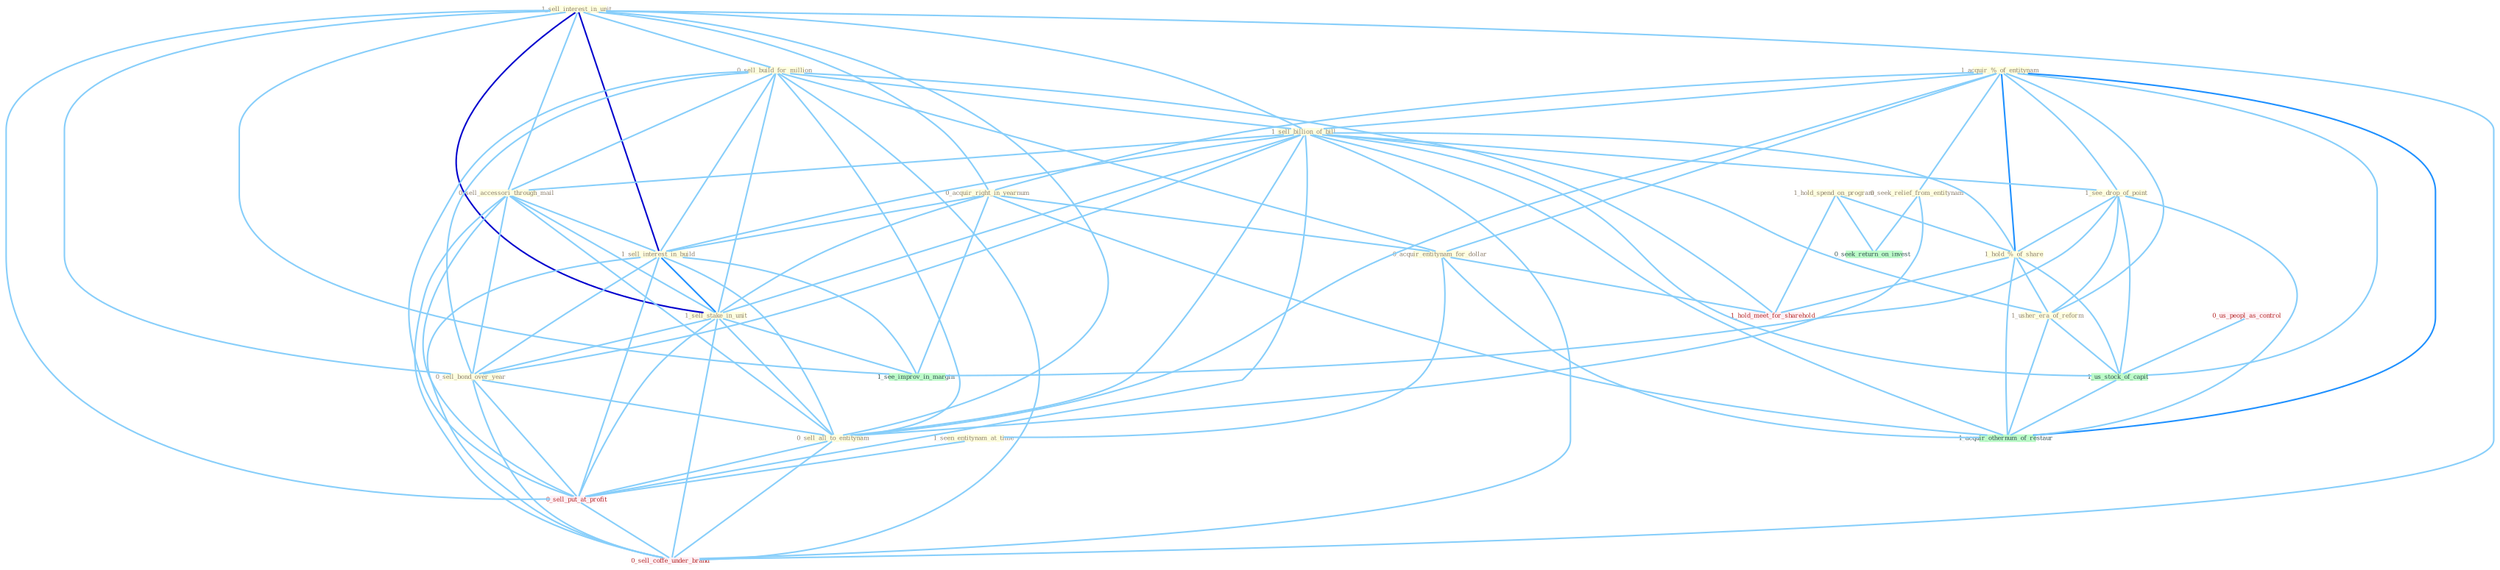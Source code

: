 Graph G{ 
    node
    [shape=polygon,style=filled,width=.5,height=.06,color="#BDFCC9",fixedsize=true,fontsize=4,
    fontcolor="#2f4f4f"];
    {node
    [color="#ffffe0", fontcolor="#8b7d6b"] "1_sell_interest_in_unit " "1_acquir_%_of_entitynam " "0_sell_build_for_million " "0_acquir_right_in_yearnum " "1_hold_spend_on_program " "0_acquir_entitynam_for_dollar " "1_sell_billion_of_bill " "0_sell_accessori_through_mail " "0_seek_relief_from_entitynam " "1_see_drop_of_point " "1_sell_interest_in_build " "1_sell_stake_in_unit " "1_hold_%_of_share " "0_sell_bond_over_year " "1_usher_era_of_reform " "0_sell_all_to_entitynam " "1_seen_entitynam_at_time "}
{node [color="#fff0f5", fontcolor="#b22222"] "0_us_peopl_as_control " "0_sell_put_at_profit " "0_sell_coffe_under_brand " "1_hold_meet_for_sharehold "}
edge [color="#B0E2FF"];

	"1_sell_interest_in_unit " -- "0_sell_build_for_million " [w="1", color="#87cefa" ];
	"1_sell_interest_in_unit " -- "0_acquir_right_in_yearnum " [w="1", color="#87cefa" ];
	"1_sell_interest_in_unit " -- "1_sell_billion_of_bill " [w="1", color="#87cefa" ];
	"1_sell_interest_in_unit " -- "0_sell_accessori_through_mail " [w="1", color="#87cefa" ];
	"1_sell_interest_in_unit " -- "1_sell_interest_in_build " [w="3", color="#0000cd" , len=0.6];
	"1_sell_interest_in_unit " -- "1_sell_stake_in_unit " [w="3", color="#0000cd" , len=0.6];
	"1_sell_interest_in_unit " -- "0_sell_bond_over_year " [w="1", color="#87cefa" ];
	"1_sell_interest_in_unit " -- "0_sell_all_to_entitynam " [w="1", color="#87cefa" ];
	"1_sell_interest_in_unit " -- "0_sell_put_at_profit " [w="1", color="#87cefa" ];
	"1_sell_interest_in_unit " -- "1_see_improv_in_margin " [w="1", color="#87cefa" ];
	"1_sell_interest_in_unit " -- "0_sell_coffe_under_brand " [w="1", color="#87cefa" ];
	"1_acquir_%_of_entitynam " -- "0_acquir_right_in_yearnum " [w="1", color="#87cefa" ];
	"1_acquir_%_of_entitynam " -- "0_acquir_entitynam_for_dollar " [w="1", color="#87cefa" ];
	"1_acquir_%_of_entitynam " -- "1_sell_billion_of_bill " [w="1", color="#87cefa" ];
	"1_acquir_%_of_entitynam " -- "0_seek_relief_from_entitynam " [w="1", color="#87cefa" ];
	"1_acquir_%_of_entitynam " -- "1_see_drop_of_point " [w="1", color="#87cefa" ];
	"1_acquir_%_of_entitynam " -- "1_hold_%_of_share " [w="2", color="#1e90ff" , len=0.8];
	"1_acquir_%_of_entitynam " -- "1_usher_era_of_reform " [w="1", color="#87cefa" ];
	"1_acquir_%_of_entitynam " -- "0_sell_all_to_entitynam " [w="1", color="#87cefa" ];
	"1_acquir_%_of_entitynam " -- "1_us_stock_of_capit " [w="1", color="#87cefa" ];
	"1_acquir_%_of_entitynam " -- "1_acquir_othernum_of_restaur " [w="2", color="#1e90ff" , len=0.8];
	"0_sell_build_for_million " -- "0_acquir_entitynam_for_dollar " [w="1", color="#87cefa" ];
	"0_sell_build_for_million " -- "1_sell_billion_of_bill " [w="1", color="#87cefa" ];
	"0_sell_build_for_million " -- "0_sell_accessori_through_mail " [w="1", color="#87cefa" ];
	"0_sell_build_for_million " -- "1_sell_interest_in_build " [w="1", color="#87cefa" ];
	"0_sell_build_for_million " -- "1_sell_stake_in_unit " [w="1", color="#87cefa" ];
	"0_sell_build_for_million " -- "0_sell_bond_over_year " [w="1", color="#87cefa" ];
	"0_sell_build_for_million " -- "0_sell_all_to_entitynam " [w="1", color="#87cefa" ];
	"0_sell_build_for_million " -- "0_sell_put_at_profit " [w="1", color="#87cefa" ];
	"0_sell_build_for_million " -- "0_sell_coffe_under_brand " [w="1", color="#87cefa" ];
	"0_sell_build_for_million " -- "1_hold_meet_for_sharehold " [w="1", color="#87cefa" ];
	"0_acquir_right_in_yearnum " -- "0_acquir_entitynam_for_dollar " [w="1", color="#87cefa" ];
	"0_acquir_right_in_yearnum " -- "1_sell_interest_in_build " [w="1", color="#87cefa" ];
	"0_acquir_right_in_yearnum " -- "1_sell_stake_in_unit " [w="1", color="#87cefa" ];
	"0_acquir_right_in_yearnum " -- "1_see_improv_in_margin " [w="1", color="#87cefa" ];
	"0_acquir_right_in_yearnum " -- "1_acquir_othernum_of_restaur " [w="1", color="#87cefa" ];
	"1_hold_spend_on_program " -- "1_hold_%_of_share " [w="1", color="#87cefa" ];
	"1_hold_spend_on_program " -- "0_seek_return_on_invest " [w="1", color="#87cefa" ];
	"1_hold_spend_on_program " -- "1_hold_meet_for_sharehold " [w="1", color="#87cefa" ];
	"0_acquir_entitynam_for_dollar " -- "1_seen_entitynam_at_time " [w="1", color="#87cefa" ];
	"0_acquir_entitynam_for_dollar " -- "1_hold_meet_for_sharehold " [w="1", color="#87cefa" ];
	"0_acquir_entitynam_for_dollar " -- "1_acquir_othernum_of_restaur " [w="1", color="#87cefa" ];
	"1_sell_billion_of_bill " -- "0_sell_accessori_through_mail " [w="1", color="#87cefa" ];
	"1_sell_billion_of_bill " -- "1_see_drop_of_point " [w="1", color="#87cefa" ];
	"1_sell_billion_of_bill " -- "1_sell_interest_in_build " [w="1", color="#87cefa" ];
	"1_sell_billion_of_bill " -- "1_sell_stake_in_unit " [w="1", color="#87cefa" ];
	"1_sell_billion_of_bill " -- "1_hold_%_of_share " [w="1", color="#87cefa" ];
	"1_sell_billion_of_bill " -- "0_sell_bond_over_year " [w="1", color="#87cefa" ];
	"1_sell_billion_of_bill " -- "1_usher_era_of_reform " [w="1", color="#87cefa" ];
	"1_sell_billion_of_bill " -- "0_sell_all_to_entitynam " [w="1", color="#87cefa" ];
	"1_sell_billion_of_bill " -- "0_sell_put_at_profit " [w="1", color="#87cefa" ];
	"1_sell_billion_of_bill " -- "1_us_stock_of_capit " [w="1", color="#87cefa" ];
	"1_sell_billion_of_bill " -- "0_sell_coffe_under_brand " [w="1", color="#87cefa" ];
	"1_sell_billion_of_bill " -- "1_acquir_othernum_of_restaur " [w="1", color="#87cefa" ];
	"0_sell_accessori_through_mail " -- "1_sell_interest_in_build " [w="1", color="#87cefa" ];
	"0_sell_accessori_through_mail " -- "1_sell_stake_in_unit " [w="1", color="#87cefa" ];
	"0_sell_accessori_through_mail " -- "0_sell_bond_over_year " [w="1", color="#87cefa" ];
	"0_sell_accessori_through_mail " -- "0_sell_all_to_entitynam " [w="1", color="#87cefa" ];
	"0_sell_accessori_through_mail " -- "0_sell_put_at_profit " [w="1", color="#87cefa" ];
	"0_sell_accessori_through_mail " -- "0_sell_coffe_under_brand " [w="1", color="#87cefa" ];
	"0_seek_relief_from_entitynam " -- "0_sell_all_to_entitynam " [w="1", color="#87cefa" ];
	"0_seek_relief_from_entitynam " -- "0_seek_return_on_invest " [w="1", color="#87cefa" ];
	"1_see_drop_of_point " -- "1_hold_%_of_share " [w="1", color="#87cefa" ];
	"1_see_drop_of_point " -- "1_usher_era_of_reform " [w="1", color="#87cefa" ];
	"1_see_drop_of_point " -- "1_us_stock_of_capit " [w="1", color="#87cefa" ];
	"1_see_drop_of_point " -- "1_see_improv_in_margin " [w="1", color="#87cefa" ];
	"1_see_drop_of_point " -- "1_acquir_othernum_of_restaur " [w="1", color="#87cefa" ];
	"1_sell_interest_in_build " -- "1_sell_stake_in_unit " [w="2", color="#1e90ff" , len=0.8];
	"1_sell_interest_in_build " -- "0_sell_bond_over_year " [w="1", color="#87cefa" ];
	"1_sell_interest_in_build " -- "0_sell_all_to_entitynam " [w="1", color="#87cefa" ];
	"1_sell_interest_in_build " -- "0_sell_put_at_profit " [w="1", color="#87cefa" ];
	"1_sell_interest_in_build " -- "1_see_improv_in_margin " [w="1", color="#87cefa" ];
	"1_sell_interest_in_build " -- "0_sell_coffe_under_brand " [w="1", color="#87cefa" ];
	"1_sell_stake_in_unit " -- "0_sell_bond_over_year " [w="1", color="#87cefa" ];
	"1_sell_stake_in_unit " -- "0_sell_all_to_entitynam " [w="1", color="#87cefa" ];
	"1_sell_stake_in_unit " -- "0_sell_put_at_profit " [w="1", color="#87cefa" ];
	"1_sell_stake_in_unit " -- "1_see_improv_in_margin " [w="1", color="#87cefa" ];
	"1_sell_stake_in_unit " -- "0_sell_coffe_under_brand " [w="1", color="#87cefa" ];
	"1_hold_%_of_share " -- "1_usher_era_of_reform " [w="1", color="#87cefa" ];
	"1_hold_%_of_share " -- "1_us_stock_of_capit " [w="1", color="#87cefa" ];
	"1_hold_%_of_share " -- "1_hold_meet_for_sharehold " [w="1", color="#87cefa" ];
	"1_hold_%_of_share " -- "1_acquir_othernum_of_restaur " [w="1", color="#87cefa" ];
	"0_sell_bond_over_year " -- "0_sell_all_to_entitynam " [w="1", color="#87cefa" ];
	"0_sell_bond_over_year " -- "0_sell_put_at_profit " [w="1", color="#87cefa" ];
	"0_sell_bond_over_year " -- "0_sell_coffe_under_brand " [w="1", color="#87cefa" ];
	"1_usher_era_of_reform " -- "1_us_stock_of_capit " [w="1", color="#87cefa" ];
	"1_usher_era_of_reform " -- "1_acquir_othernum_of_restaur " [w="1", color="#87cefa" ];
	"0_sell_all_to_entitynam " -- "0_sell_put_at_profit " [w="1", color="#87cefa" ];
	"0_sell_all_to_entitynam " -- "0_sell_coffe_under_brand " [w="1", color="#87cefa" ];
	"1_seen_entitynam_at_time " -- "0_sell_put_at_profit " [w="1", color="#87cefa" ];
	"0_us_peopl_as_control " -- "1_us_stock_of_capit " [w="1", color="#87cefa" ];
	"0_sell_put_at_profit " -- "0_sell_coffe_under_brand " [w="1", color="#87cefa" ];
	"1_us_stock_of_capit " -- "1_acquir_othernum_of_restaur " [w="1", color="#87cefa" ];
}